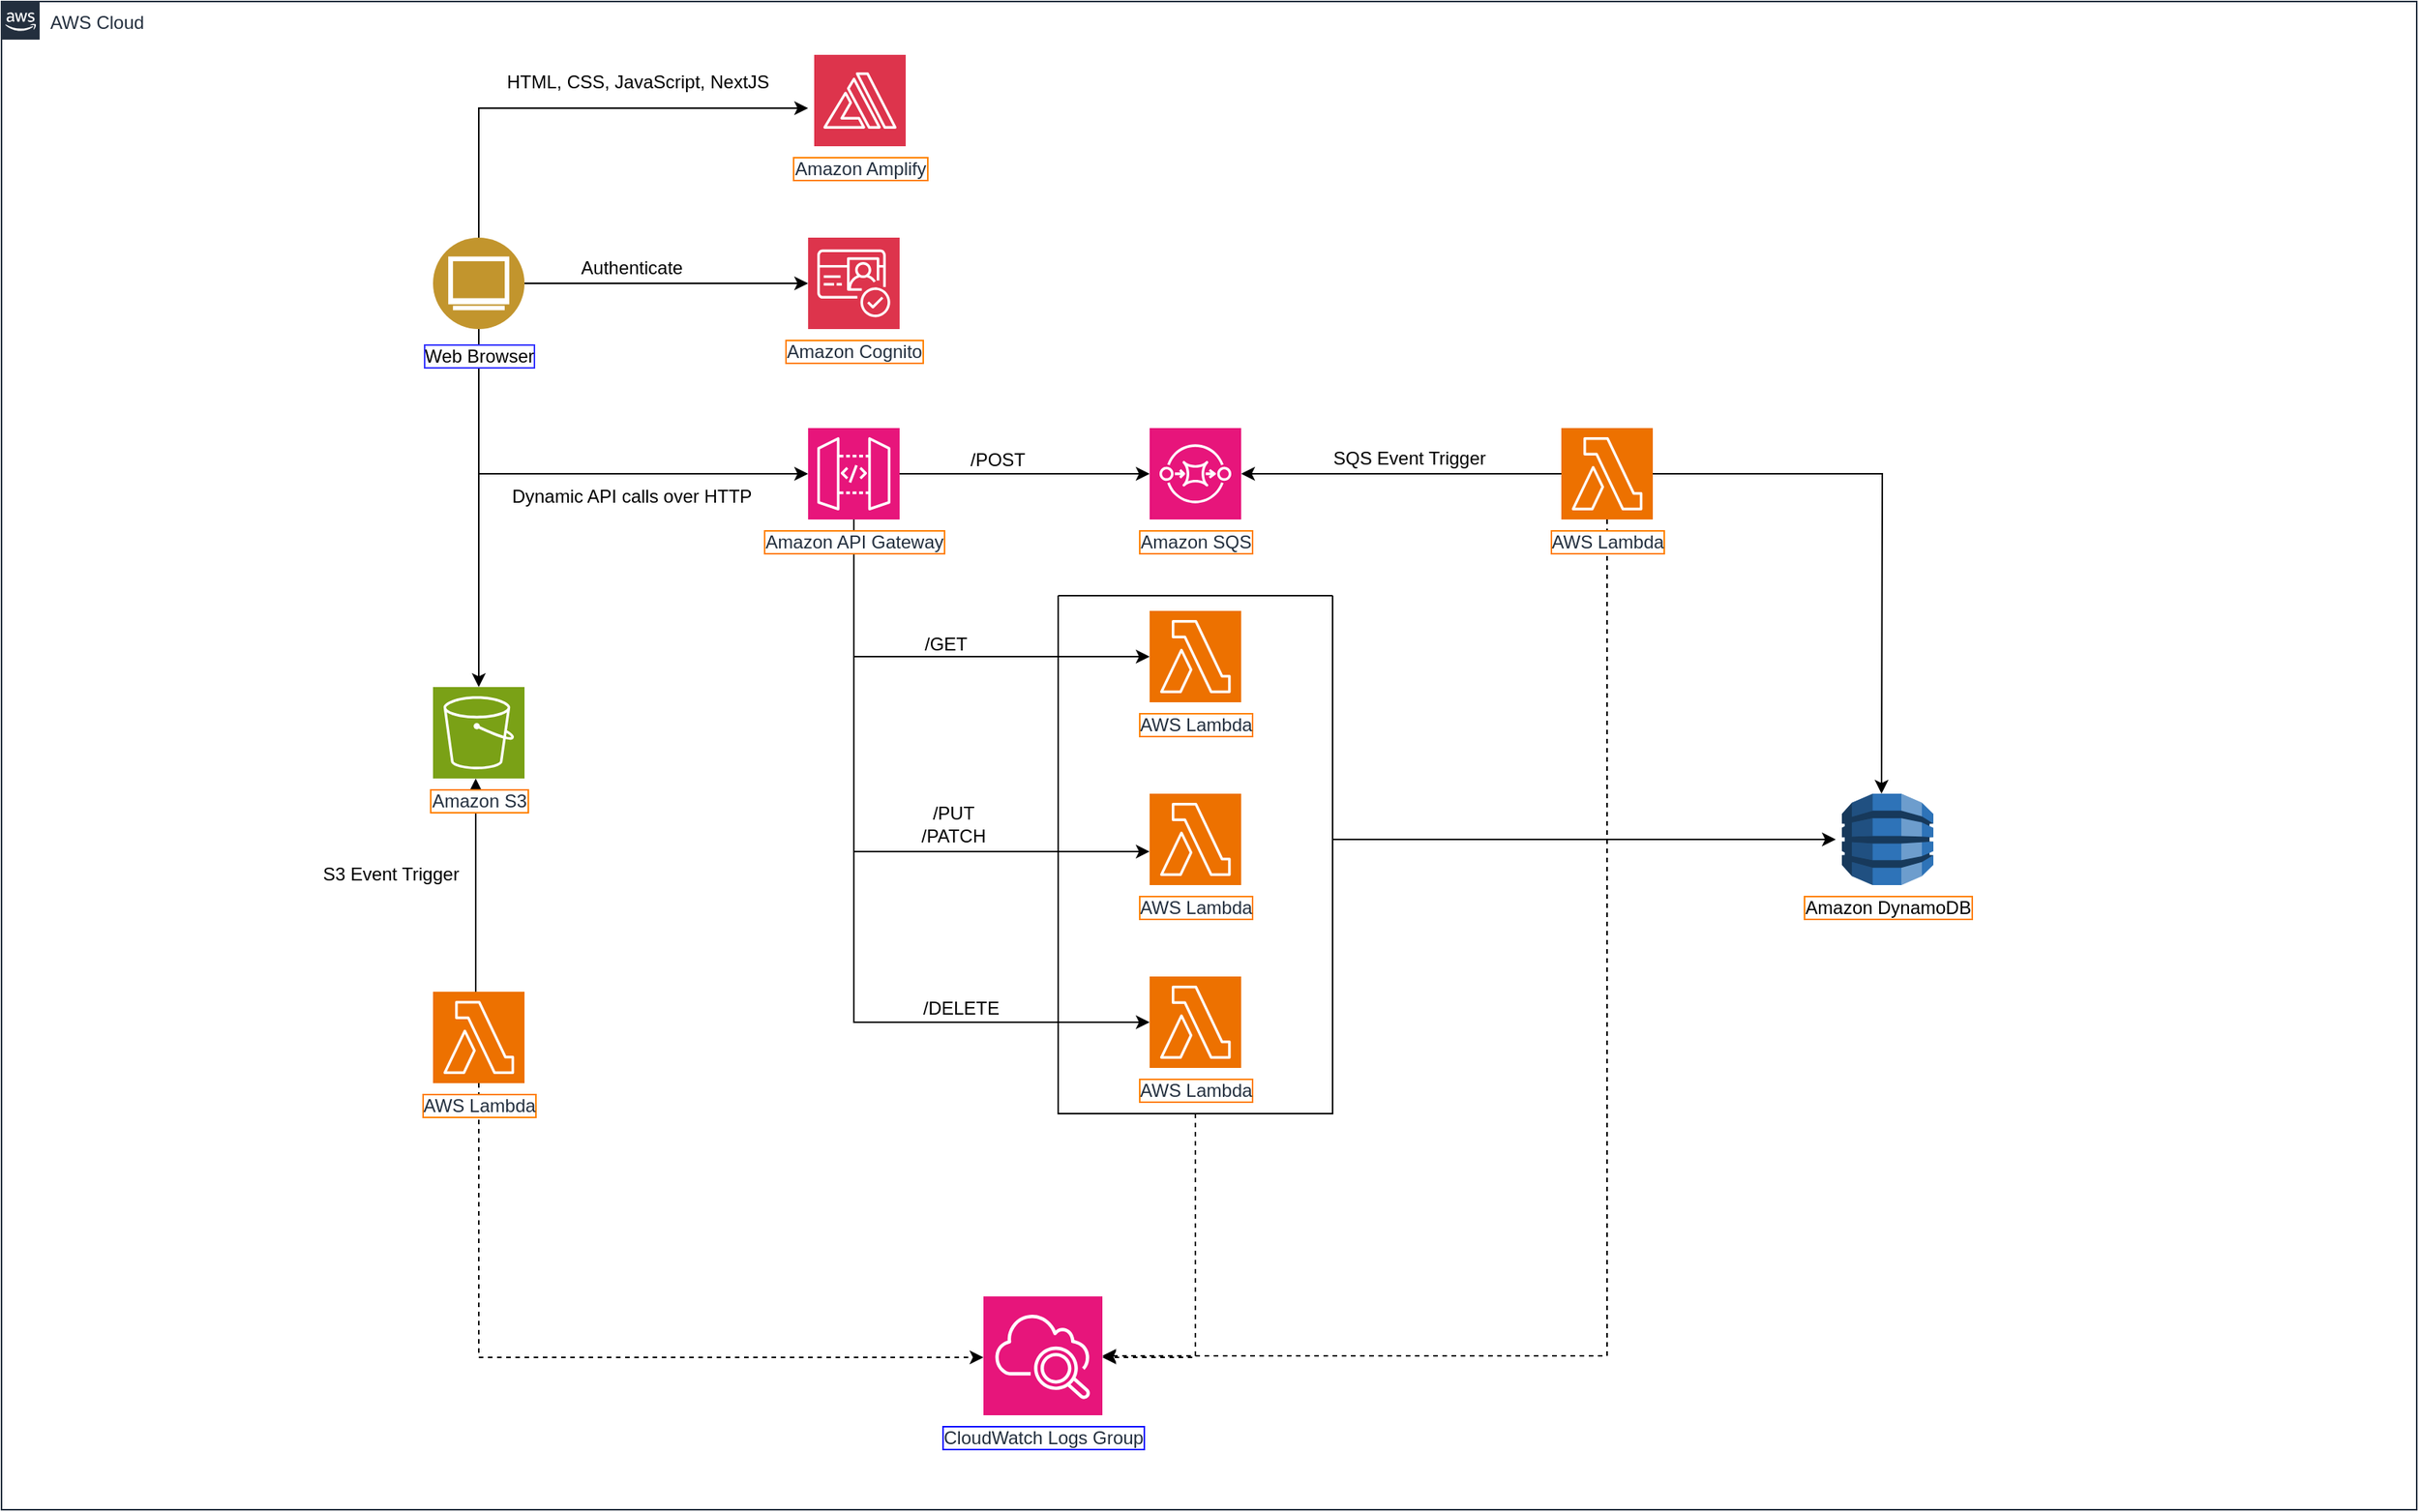<mxfile version="24.7.7">
  <diagram id="Ht1M8jgEwFfnCIfOTk4-" name="Page-1">
    <mxGraphModel dx="1580" dy="868" grid="1" gridSize="10" guides="1" tooltips="1" connect="1" arrows="1" fold="1" page="1" pageScale="1" pageWidth="1169" pageHeight="827" math="0" shadow="0">
      <root>
        <mxCell id="0" />
        <mxCell id="1" parent="0" />
        <mxCell id="4YMTbdv9VX20mcSmgmgd-71" style="edgeStyle=orthogonalEdgeStyle;rounded=0;orthogonalLoop=1;jettySize=auto;html=1;entryX=0.5;entryY=0;entryDx=0;entryDy=0;entryPerimeter=0;" edge="1" parent="1" source="4YMTbdv9VX20mcSmgmgd-3" target="4YMTbdv9VX20mcSmgmgd-60">
          <mxGeometry relative="1" as="geometry" />
        </mxCell>
        <mxCell id="4YMTbdv9VX20mcSmgmgd-1" value="AWS Cloud" style="points=[[0,0],[0.25,0],[0.5,0],[0.75,0],[1,0],[1,0.25],[1,0.5],[1,0.75],[1,1],[0.75,1],[0.5,1],[0.25,1],[0,1],[0,0.75],[0,0.5],[0,0.25]];outlineConnect=0;gradientColor=none;html=1;whiteSpace=wrap;fontSize=12;fontStyle=0;container=1;pointerEvents=0;collapsible=0;recursiveResize=0;shape=mxgraph.aws4.group;grIcon=mxgraph.aws4.group_aws_cloud_alt;strokeColor=#232F3E;fillColor=none;verticalAlign=top;align=left;spacingLeft=30;fontColor=#232F3E;dashed=0;" vertex="1" parent="1">
          <mxGeometry x="10" y="40" width="1584" height="990" as="geometry" />
        </mxCell>
        <mxCell id="4YMTbdv9VX20mcSmgmgd-74" style="edgeStyle=orthogonalEdgeStyle;rounded=0;orthogonalLoop=1;jettySize=auto;html=1;exitX=0.5;exitY=0;exitDx=0;exitDy=0;exitPerimeter=0;" edge="1" parent="4YMTbdv9VX20mcSmgmgd-1">
          <mxGeometry relative="1" as="geometry">
            <mxPoint x="311" y="650" as="sourcePoint" />
            <mxPoint x="311" y="510" as="targetPoint" />
          </mxGeometry>
        </mxCell>
        <mxCell id="4YMTbdv9VX20mcSmgmgd-67" value="S3 Event Trigger&lt;div&gt;&lt;br&gt;&lt;/div&gt;" style="text;html=1;align=center;verticalAlign=middle;resizable=0;points=[];autosize=1;strokeColor=none;fillColor=none;" vertex="1" parent="4YMTbdv9VX20mcSmgmgd-1">
          <mxGeometry x="200" y="560" width="110" height="40" as="geometry" />
        </mxCell>
        <mxCell id="4YMTbdv9VX20mcSmgmgd-60" value="Amazon S3" style="sketch=0;points=[[0,0,0],[0.25,0,0],[0.5,0,0],[0.75,0,0],[1,0,0],[0,1,0],[0.25,1,0],[0.5,1,0],[0.75,1,0],[1,1,0],[0,0.25,0],[0,0.5,0],[0,0.75,0],[1,0.25,0],[1,0.5,0],[1,0.75,0]];outlineConnect=0;fontColor=#232F3E;fillColor=#7AA116;strokeColor=#ffffff;dashed=0;verticalLabelPosition=bottom;verticalAlign=top;align=center;html=1;fontSize=12;fontStyle=0;aspect=fixed;shape=mxgraph.aws4.resourceIcon;resIcon=mxgraph.aws4.s3;labelBackgroundColor=default;labelBorderColor=#FF8000;" vertex="1" parent="4YMTbdv9VX20mcSmgmgd-1">
          <mxGeometry x="283" y="450" width="60" height="60" as="geometry" />
        </mxCell>
        <mxCell id="4YMTbdv9VX20mcSmgmgd-95" style="edgeStyle=orthogonalEdgeStyle;rounded=0;orthogonalLoop=1;jettySize=auto;html=1;dashed=1;" edge="1" parent="4YMTbdv9VX20mcSmgmgd-1" source="4YMTbdv9VX20mcSmgmgd-73" target="4YMTbdv9VX20mcSmgmgd-93">
          <mxGeometry relative="1" as="geometry">
            <Array as="points">
              <mxPoint x="313" y="890" />
            </Array>
          </mxGeometry>
        </mxCell>
        <mxCell id="4YMTbdv9VX20mcSmgmgd-73" value="AWS Lambda" style="sketch=0;points=[[0,0,0],[0.25,0,0],[0.5,0,0],[0.75,0,0],[1,0,0],[0,1,0],[0.25,1,0],[0.5,1,0],[0.75,1,0],[1,1,0],[0,0.25,0],[0,0.5,0],[0,0.75,0],[1,0.25,0],[1,0.5,0],[1,0.75,0]];outlineConnect=0;fontColor=#232F3E;fillColor=#ED7100;strokeColor=#ffffff;dashed=0;verticalLabelPosition=bottom;verticalAlign=top;align=center;html=1;fontSize=12;fontStyle=0;aspect=fixed;shape=mxgraph.aws4.resourceIcon;resIcon=mxgraph.aws4.lambda;labelBackgroundColor=default;labelBorderColor=#FF8000;" vertex="1" parent="4YMTbdv9VX20mcSmgmgd-1">
          <mxGeometry x="283" y="650" width="60" height="60" as="geometry" />
        </mxCell>
        <mxCell id="4YMTbdv9VX20mcSmgmgd-93" value="CloudWatch Logs Group" style="sketch=0;points=[[0,0,0],[0.25,0,0],[0.5,0,0],[0.75,0,0],[1,0,0],[0,1,0],[0.25,1,0],[0.5,1,0],[0.75,1,0],[1,1,0],[0,0.25,0],[0,0.5,0],[0,0.75,0],[1,0.25,0],[1,0.5,0],[1,0.75,0]];points=[[0,0,0],[0.25,0,0],[0.5,0,0],[0.75,0,0],[1,0,0],[0,1,0],[0.25,1,0],[0.5,1,0],[0.75,1,0],[1,1,0],[0,0.25,0],[0,0.5,0],[0,0.75,0],[1,0.25,0],[1,0.5,0],[1,0.75,0]];outlineConnect=0;fontColor=#232F3E;fillColor=#E7157B;strokeColor=#ffffff;dashed=0;verticalLabelPosition=bottom;verticalAlign=top;align=center;html=1;fontSize=12;fontStyle=0;aspect=fixed;shape=mxgraph.aws4.resourceIcon;resIcon=mxgraph.aws4.cloudwatch_2;labelBackgroundColor=default;labelBorderColor=#0000FF;" vertex="1" parent="4YMTbdv9VX20mcSmgmgd-1">
          <mxGeometry x="644" y="850" width="78" height="78" as="geometry" />
        </mxCell>
        <mxCell id="4YMTbdv9VX20mcSmgmgd-27" style="edgeStyle=orthogonalEdgeStyle;rounded=0;orthogonalLoop=1;jettySize=auto;html=1;entryX=0;entryY=0.633;entryDx=0;entryDy=0;entryPerimeter=0;" edge="1" parent="1" source="4YMTbdv9VX20mcSmgmgd-6" target="4YMTbdv9VX20mcSmgmgd-20">
          <mxGeometry relative="1" as="geometry">
            <Array as="points">
              <mxPoint x="569" y="598" />
            </Array>
          </mxGeometry>
        </mxCell>
        <mxCell id="4YMTbdv9VX20mcSmgmgd-21" style="edgeStyle=orthogonalEdgeStyle;rounded=0;orthogonalLoop=1;jettySize=auto;html=1;entryX=0;entryY=0.5;entryDx=0;entryDy=0;entryPerimeter=0;" edge="1" parent="1" source="4YMTbdv9VX20mcSmgmgd-6" target="4YMTbdv9VX20mcSmgmgd-18">
          <mxGeometry relative="1" as="geometry">
            <Array as="points">
              <mxPoint x="569" y="470" />
            </Array>
          </mxGeometry>
        </mxCell>
        <mxCell id="4YMTbdv9VX20mcSmgmgd-23" style="edgeStyle=orthogonalEdgeStyle;rounded=0;orthogonalLoop=1;jettySize=auto;html=1;entryX=0;entryY=0.5;entryDx=0;entryDy=0;entryPerimeter=0;" edge="1" parent="1" source="4YMTbdv9VX20mcSmgmgd-6" target="4YMTbdv9VX20mcSmgmgd-19">
          <mxGeometry relative="1" as="geometry">
            <Array as="points">
              <mxPoint x="569" y="710" />
            </Array>
          </mxGeometry>
        </mxCell>
        <mxCell id="4YMTbdv9VX20mcSmgmgd-10" style="edgeStyle=orthogonalEdgeStyle;rounded=0;orthogonalLoop=1;jettySize=auto;html=1;entryX=0;entryY=0.5;entryDx=0;entryDy=0;entryPerimeter=0;" edge="1" parent="1" source="4YMTbdv9VX20mcSmgmgd-3" target="4YMTbdv9VX20mcSmgmgd-6">
          <mxGeometry relative="1" as="geometry">
            <Array as="points">
              <mxPoint x="323" y="350" />
            </Array>
          </mxGeometry>
        </mxCell>
        <mxCell id="4YMTbdv9VX20mcSmgmgd-3" value="Web Browser" style="image;aspect=fixed;perimeter=ellipsePerimeter;html=1;align=center;shadow=0;dashed=0;fontColor=#000000;labelBackgroundColor=#FFFFFF;fontSize=12;spacingTop=3;image=img/lib/ibm/users/browser.svg;labelBorderColor=#3333FF;" vertex="1" parent="1">
          <mxGeometry x="293" y="195" width="60" height="60" as="geometry" />
        </mxCell>
        <mxCell id="4YMTbdv9VX20mcSmgmgd-5" value="Amazon Cognito" style="sketch=0;points=[[0,0,0],[0.25,0,0],[0.5,0,0],[0.75,0,0],[1,0,0],[0,1,0],[0.25,1,0],[0.5,1,0],[0.75,1,0],[1,1,0],[0,0.25,0],[0,0.5,0],[0,0.75,0],[1,0.25,0],[1,0.5,0],[1,0.75,0]];outlineConnect=0;fontColor=#232F3E;fillColor=#DD344C;strokeColor=#ffffff;dashed=0;verticalLabelPosition=bottom;verticalAlign=top;align=center;html=1;fontSize=12;fontStyle=0;aspect=fixed;shape=mxgraph.aws4.resourceIcon;resIcon=mxgraph.aws4.cognito;labelBackgroundColor=default;labelBorderColor=#FF8000;" vertex="1" parent="1">
          <mxGeometry x="539" y="195" width="60" height="60" as="geometry" />
        </mxCell>
        <mxCell id="4YMTbdv9VX20mcSmgmgd-6" value="Amazon API Gateway" style="sketch=0;points=[[0,0,0],[0.25,0,0],[0.5,0,0],[0.75,0,0],[1,0,0],[0,1,0],[0.25,1,0],[0.5,1,0],[0.75,1,0],[1,1,0],[0,0.25,0],[0,0.5,0],[0,0.75,0],[1,0.25,0],[1,0.5,0],[1,0.75,0]];outlineConnect=0;fontColor=#232F3E;fillColor=#E7157B;strokeColor=#ffffff;dashed=0;verticalLabelPosition=bottom;verticalAlign=top;align=center;html=1;fontSize=12;fontStyle=0;aspect=fixed;shape=mxgraph.aws4.resourceIcon;resIcon=mxgraph.aws4.api_gateway;labelBackgroundColor=default;labelBorderColor=#FF8000;" vertex="1" parent="1">
          <mxGeometry x="539" y="320" width="60" height="60" as="geometry" />
        </mxCell>
        <mxCell id="4YMTbdv9VX20mcSmgmgd-7" style="edgeStyle=orthogonalEdgeStyle;rounded=0;orthogonalLoop=1;jettySize=auto;html=1;entryX=0;entryY=0.5;entryDx=0;entryDy=0;entryPerimeter=0;" edge="1" parent="1" source="4YMTbdv9VX20mcSmgmgd-3">
          <mxGeometry relative="1" as="geometry">
            <mxPoint x="539" y="110" as="targetPoint" />
            <Array as="points">
              <mxPoint x="323" y="110" />
            </Array>
          </mxGeometry>
        </mxCell>
        <mxCell id="4YMTbdv9VX20mcSmgmgd-9" style="edgeStyle=orthogonalEdgeStyle;rounded=0;orthogonalLoop=1;jettySize=auto;html=1;entryX=0;entryY=0.5;entryDx=0;entryDy=0;entryPerimeter=0;" edge="1" parent="1" source="4YMTbdv9VX20mcSmgmgd-3" target="4YMTbdv9VX20mcSmgmgd-5">
          <mxGeometry relative="1" as="geometry">
            <Array as="points">
              <mxPoint x="523" y="225" />
            </Array>
          </mxGeometry>
        </mxCell>
        <mxCell id="4YMTbdv9VX20mcSmgmgd-12" value="Amazon SQS" style="sketch=0;points=[[0,0,0],[0.25,0,0],[0.5,0,0],[0.75,0,0],[1,0,0],[0,1,0],[0.25,1,0],[0.5,1,0],[0.75,1,0],[1,1,0],[0,0.25,0],[0,0.5,0],[0,0.75,0],[1,0.25,0],[1,0.5,0],[1,0.75,0]];outlineConnect=0;fontColor=#232F3E;fillColor=#E7157B;strokeColor=#ffffff;dashed=0;verticalLabelPosition=bottom;verticalAlign=top;align=center;html=1;fontSize=12;fontStyle=0;aspect=fixed;shape=mxgraph.aws4.resourceIcon;resIcon=mxgraph.aws4.sqs;labelBackgroundColor=default;labelBorderColor=#FF8000;" vertex="1" parent="1">
          <mxGeometry x="763" y="320" width="60" height="60" as="geometry" />
        </mxCell>
        <mxCell id="4YMTbdv9VX20mcSmgmgd-13" style="edgeStyle=orthogonalEdgeStyle;rounded=0;orthogonalLoop=1;jettySize=auto;html=1;entryX=0;entryY=0.5;entryDx=0;entryDy=0;entryPerimeter=0;" edge="1" parent="1" source="4YMTbdv9VX20mcSmgmgd-6" target="4YMTbdv9VX20mcSmgmgd-12">
          <mxGeometry relative="1" as="geometry" />
        </mxCell>
        <mxCell id="4YMTbdv9VX20mcSmgmgd-18" value="AWS Lambda" style="sketch=0;points=[[0,0,0],[0.25,0,0],[0.5,0,0],[0.75,0,0],[1,0,0],[0,1,0],[0.25,1,0],[0.5,1,0],[0.75,1,0],[1,1,0],[0,0.25,0],[0,0.5,0],[0,0.75,0],[1,0.25,0],[1,0.5,0],[1,0.75,0]];outlineConnect=0;fontColor=#232F3E;fillColor=#ED7100;strokeColor=#ffffff;dashed=0;verticalLabelPosition=bottom;verticalAlign=top;align=center;html=1;fontSize=12;fontStyle=0;aspect=fixed;shape=mxgraph.aws4.resourceIcon;resIcon=mxgraph.aws4.lambda;labelBackgroundColor=default;labelBorderColor=#FF8000;" vertex="1" parent="1">
          <mxGeometry x="763" y="440" width="60" height="60" as="geometry" />
        </mxCell>
        <mxCell id="4YMTbdv9VX20mcSmgmgd-20" value="AWS Lambda" style="sketch=0;points=[[0,0,0],[0.25,0,0],[0.5,0,0],[0.75,0,0],[1,0,0],[0,1,0],[0.25,1,0],[0.5,1,0],[0.75,1,0],[1,1,0],[0,0.25,0],[0,0.5,0],[0,0.75,0],[1,0.25,0],[1,0.5,0],[1,0.75,0]];outlineConnect=0;fontColor=#232F3E;fillColor=#ED7100;strokeColor=#ffffff;dashed=0;verticalLabelPosition=bottom;verticalAlign=top;align=center;html=1;fontSize=12;fontStyle=0;aspect=fixed;shape=mxgraph.aws4.resourceIcon;resIcon=mxgraph.aws4.lambda;labelBackgroundColor=default;labelBorderColor=#FF8000;" vertex="1" parent="1">
          <mxGeometry x="763" y="560" width="60" height="60" as="geometry" />
        </mxCell>
        <mxCell id="4YMTbdv9VX20mcSmgmgd-19" value="AWS Lambda" style="sketch=0;points=[[0,0,0],[0.25,0,0],[0.5,0,0],[0.75,0,0],[1,0,0],[0,1,0],[0.25,1,0],[0.5,1,0],[0.75,1,0],[1,1,0],[0,0.25,0],[0,0.5,0],[0,0.75,0],[1,0.25,0],[1,0.5,0],[1,0.75,0]];outlineConnect=0;fontColor=#232F3E;fillColor=#ED7100;strokeColor=#ffffff;dashed=0;verticalLabelPosition=bottom;verticalAlign=top;align=center;html=1;fontSize=12;fontStyle=0;aspect=fixed;shape=mxgraph.aws4.resourceIcon;resIcon=mxgraph.aws4.lambda;labelBackgroundColor=default;labelBorderColor=#FF8000;" vertex="1" parent="1">
          <mxGeometry x="763" y="680" width="60" height="60" as="geometry" />
        </mxCell>
        <mxCell id="4YMTbdv9VX20mcSmgmgd-96" style="edgeStyle=orthogonalEdgeStyle;rounded=0;orthogonalLoop=1;jettySize=auto;html=1;verticalAlign=middle;dashed=1;" edge="1" parent="1" source="4YMTbdv9VX20mcSmgmgd-24" target="4YMTbdv9VX20mcSmgmgd-93">
          <mxGeometry relative="1" as="geometry">
            <Array as="points">
              <mxPoint x="1063" y="929" />
            </Array>
          </mxGeometry>
        </mxCell>
        <mxCell id="4YMTbdv9VX20mcSmgmgd-24" value="AWS Lambda" style="sketch=0;points=[[0,0,0],[0.25,0,0],[0.5,0,0],[0.75,0,0],[1,0,0],[0,1,0],[0.25,1,0],[0.5,1,0],[0.75,1,0],[1,1,0],[0,0.25,0],[0,0.5,0],[0,0.75,0],[1,0.25,0],[1,0.5,0],[1,0.75,0]];outlineConnect=0;fontColor=#232F3E;fillColor=#ED7100;strokeColor=#ffffff;dashed=0;verticalLabelPosition=bottom;verticalAlign=top;align=center;html=1;fontSize=12;fontStyle=0;aspect=fixed;shape=mxgraph.aws4.resourceIcon;resIcon=mxgraph.aws4.lambda;labelBackgroundColor=default;labelBorderColor=#FF8000;" vertex="1" parent="1">
          <mxGeometry x="1033" y="320" width="60" height="60" as="geometry" />
        </mxCell>
        <mxCell id="4YMTbdv9VX20mcSmgmgd-25" style="edgeStyle=orthogonalEdgeStyle;rounded=0;orthogonalLoop=1;jettySize=auto;html=1;entryX=1;entryY=0.5;entryDx=0;entryDy=0;entryPerimeter=0;" edge="1" parent="1" source="4YMTbdv9VX20mcSmgmgd-24" target="4YMTbdv9VX20mcSmgmgd-12">
          <mxGeometry relative="1" as="geometry" />
        </mxCell>
        <mxCell id="4YMTbdv9VX20mcSmgmgd-28" value="Amazon DynamoDB" style="outlineConnect=0;dashed=0;verticalLabelPosition=bottom;verticalAlign=top;align=center;html=1;shape=mxgraph.aws3.dynamo_db;fillColor=#2E73B8;gradientColor=none;labelBackgroundColor=default;labelBorderColor=#FF8000;" vertex="1" parent="1">
          <mxGeometry x="1217" y="560" width="60" height="60" as="geometry" />
        </mxCell>
        <mxCell id="4YMTbdv9VX20mcSmgmgd-29" style="edgeStyle=orthogonalEdgeStyle;rounded=0;orthogonalLoop=1;jettySize=auto;html=1;entryX=0.5;entryY=0;entryDx=0;entryDy=0;entryPerimeter=0;" edge="1" parent="1" source="4YMTbdv9VX20mcSmgmgd-24">
          <mxGeometry relative="1" as="geometry">
            <mxPoint x="1243" y="560" as="targetPoint" />
          </mxGeometry>
        </mxCell>
        <mxCell id="4YMTbdv9VX20mcSmgmgd-32" style="edgeStyle=orthogonalEdgeStyle;rounded=0;orthogonalLoop=1;jettySize=auto;html=1;" edge="1" parent="1" source="4YMTbdv9VX20mcSmgmgd-30">
          <mxGeometry relative="1" as="geometry">
            <mxPoint x="1213" y="590" as="targetPoint" />
            <Array as="points">
              <mxPoint x="963" y="590" />
              <mxPoint x="963" y="590" />
            </Array>
          </mxGeometry>
        </mxCell>
        <mxCell id="4YMTbdv9VX20mcSmgmgd-94" style="edgeStyle=orthogonalEdgeStyle;rounded=0;orthogonalLoop=1;jettySize=auto;html=1;dashed=1;" edge="1" parent="1" source="4YMTbdv9VX20mcSmgmgd-30" target="4YMTbdv9VX20mcSmgmgd-93">
          <mxGeometry relative="1" as="geometry">
            <Array as="points">
              <mxPoint x="793" y="930" />
            </Array>
          </mxGeometry>
        </mxCell>
        <mxCell id="4YMTbdv9VX20mcSmgmgd-30" value="" style="swimlane;startSize=0;" vertex="1" parent="1">
          <mxGeometry x="703" y="430" width="180" height="340" as="geometry" />
        </mxCell>
        <mxCell id="4YMTbdv9VX20mcSmgmgd-35" value="Amazon Amplify" style="sketch=0;points=[[0,0,0],[0.25,0,0],[0.5,0,0],[0.75,0,0],[1,0,0],[0,1,0],[0.25,1,0],[0.5,1,0],[0.75,1,0],[1,1,0],[0,0.25,0],[0,0.5,0],[0,0.75,0],[1,0.25,0],[1,0.5,0],[1,0.75,0]];outlineConnect=0;fontColor=#232F3E;fillColor=#DD344C;strokeColor=#ffffff;dashed=0;verticalLabelPosition=bottom;verticalAlign=top;align=center;html=1;fontSize=12;fontStyle=0;aspect=fixed;shape=mxgraph.aws4.resourceIcon;resIcon=mxgraph.aws4.amplify;labelBackgroundColor=default;labelBorderColor=#FF8000;" vertex="1" parent="1">
          <mxGeometry x="543" y="75" width="60" height="60" as="geometry" />
        </mxCell>
        <mxCell id="4YMTbdv9VX20mcSmgmgd-42" value="HTML, CSS, JavaScript, NextJS" style="text;html=1;align=center;verticalAlign=middle;resizable=0;points=[];autosize=1;strokeColor=none;fillColor=none;" vertex="1" parent="1">
          <mxGeometry x="327" y="78" width="200" height="30" as="geometry" />
        </mxCell>
        <mxCell id="4YMTbdv9VX20mcSmgmgd-43" value="Authenticate" style="text;html=1;align=center;verticalAlign=middle;resizable=0;points=[];autosize=1;strokeColor=none;fillColor=none;" vertex="1" parent="1">
          <mxGeometry x="378" y="200" width="90" height="30" as="geometry" />
        </mxCell>
        <mxCell id="4YMTbdv9VX20mcSmgmgd-44" value="Dynamic API calls over HTTP" style="text;html=1;align=center;verticalAlign=middle;resizable=0;points=[];autosize=1;strokeColor=none;fillColor=none;" vertex="1" parent="1">
          <mxGeometry x="333" y="350" width="180" height="30" as="geometry" />
        </mxCell>
        <mxCell id="4YMTbdv9VX20mcSmgmgd-45" value="/POST" style="text;html=1;align=center;verticalAlign=middle;resizable=0;points=[];autosize=1;strokeColor=none;fillColor=none;" vertex="1" parent="1">
          <mxGeometry x="633" y="326" width="60" height="30" as="geometry" />
        </mxCell>
        <mxCell id="4YMTbdv9VX20mcSmgmgd-46" value="/GET" style="text;html=1;align=center;verticalAlign=middle;resizable=0;points=[];autosize=1;strokeColor=none;fillColor=none;" vertex="1" parent="1">
          <mxGeometry x="604" y="447" width="50" height="30" as="geometry" />
        </mxCell>
        <mxCell id="4YMTbdv9VX20mcSmgmgd-50" value="SQS Event Trigger" style="text;html=1;align=center;verticalAlign=middle;resizable=0;points=[];autosize=1;strokeColor=none;fillColor=none;" vertex="1" parent="1">
          <mxGeometry x="873" y="325" width="120" height="30" as="geometry" />
        </mxCell>
        <mxCell id="4YMTbdv9VX20mcSmgmgd-47" value="/PUT&lt;div&gt;/PATCH&lt;/div&gt;" style="text;html=1;align=center;verticalAlign=middle;resizable=0;points=[];autosize=1;strokeColor=none;fillColor=none;" vertex="1" parent="1">
          <mxGeometry x="599" y="560" width="70" height="40" as="geometry" />
        </mxCell>
        <mxCell id="4YMTbdv9VX20mcSmgmgd-48" value="/DELETE" style="text;html=1;align=center;verticalAlign=middle;resizable=0;points=[];autosize=1;strokeColor=none;fillColor=none;" vertex="1" parent="1">
          <mxGeometry x="604" y="686" width="70" height="30" as="geometry" />
        </mxCell>
      </root>
    </mxGraphModel>
  </diagram>
</mxfile>
